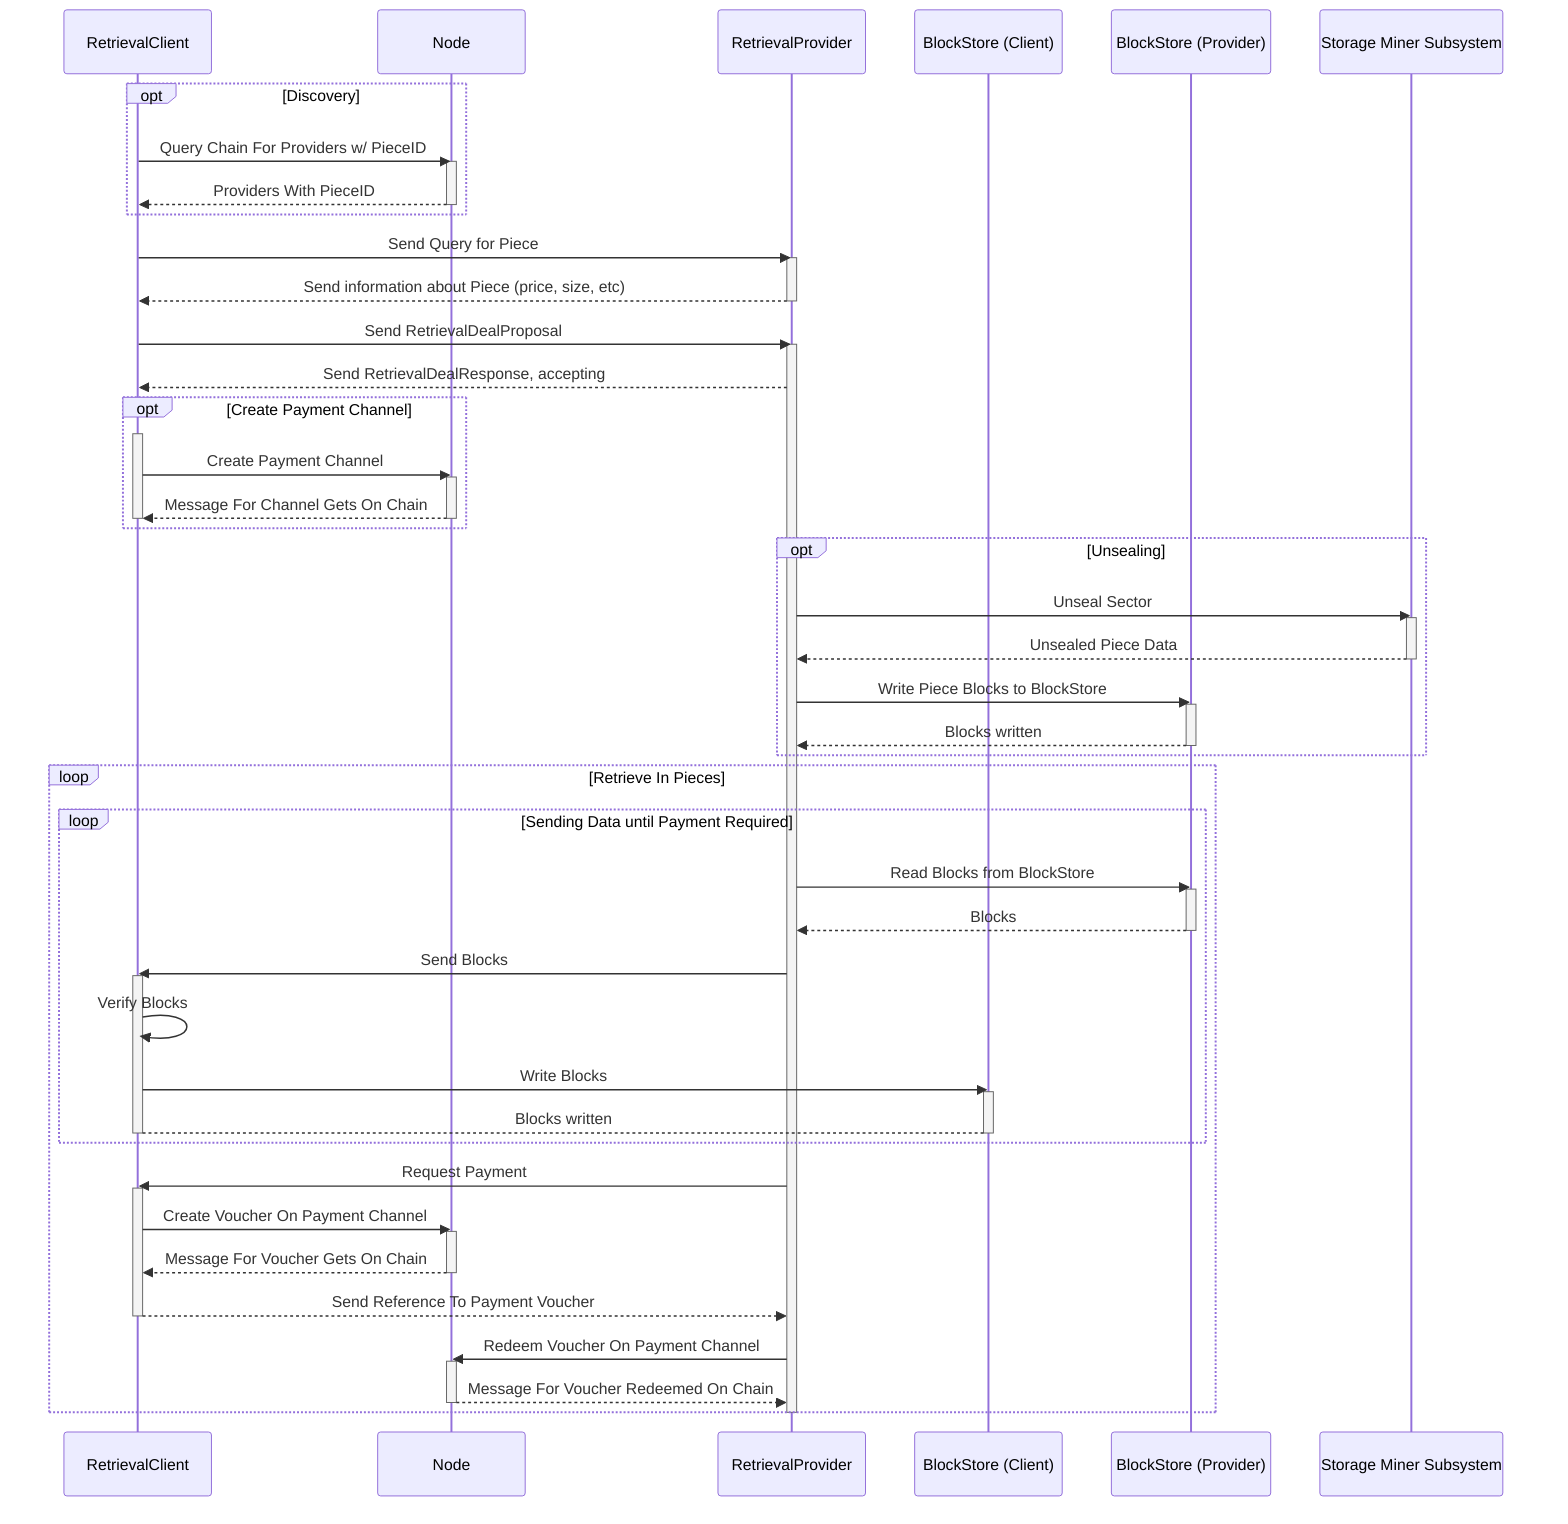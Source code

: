 sequenceDiagram

  participant Client as RetrievalClient
  participant Node
  participant Provider as RetrievalProvider
  participant BSC as BlockStore (Client)
  participant BSP as BlockStore (Provider)
  participant StorageMiner as Storage Miner Subsystem

  opt Discovery
    Client ->> Node : Query Chain For Providers w/ PieceID
    activate Node
    Node -->> Client : Providers With PieceID
    deactivate Node
  end

  Client ->> Provider : Send Query for Piece
  activate Provider
  Provider -->> Client : Send information about Piece (price, size, etc)
  deactivate Provider
  Client ->> Provider : Send RetrievalDealProposal
  activate Provider
  Provider -->> Client : Send RetrievalDealResponse, accepting
  opt Create Payment Channel
  activate Client
  Client ->> Node : Create Payment Channel
  activate Node
  Node -->> Client : Message For Channel Gets On Chain
  deactivate Client
  deactivate Node
  end
  opt Unsealing
  Provider ->> StorageMiner : Unseal Sector
  activate StorageMiner
  StorageMiner -->> Provider : Unsealed Piece Data
  deactivate StorageMiner
  Provider ->> BSP: Write Piece Blocks to BlockStore
  activate BSP
  BSP -->> Provider : Blocks written
  deactivate BSP
  end
  loop Retrieve In Pieces
    loop Sending Data until Payment Required
        Provider ->> BSP: Read Blocks from BlockStore
        activate BSP
        BSP -->> Provider : Blocks
        deactivate BSP
        Provider ->> Client : Send Blocks
        activate Client
        Client ->> Client : Verify Blocks
        Client ->> BSC : Write Blocks
        activate BSC
        BSC --> Client: Blocks written
        deactivate BSC
        deactivate Client
    end
    Provider ->> Client : Request Payment
    activate Client
    Client ->> Node : Create Voucher On Payment Channel
    activate Node
    Node -->> Client : Message For Voucher Gets On Chain
    deactivate Node
    Client -->> Provider : Send Reference To Payment Voucher
    deactivate Client
    Provider ->> Node : Redeem Voucher On Payment Channel
    activate Node
    Node -->> Provider : Message For Voucher Redeemed On Chain
    deactivate Node
  end
  deactivate Provider